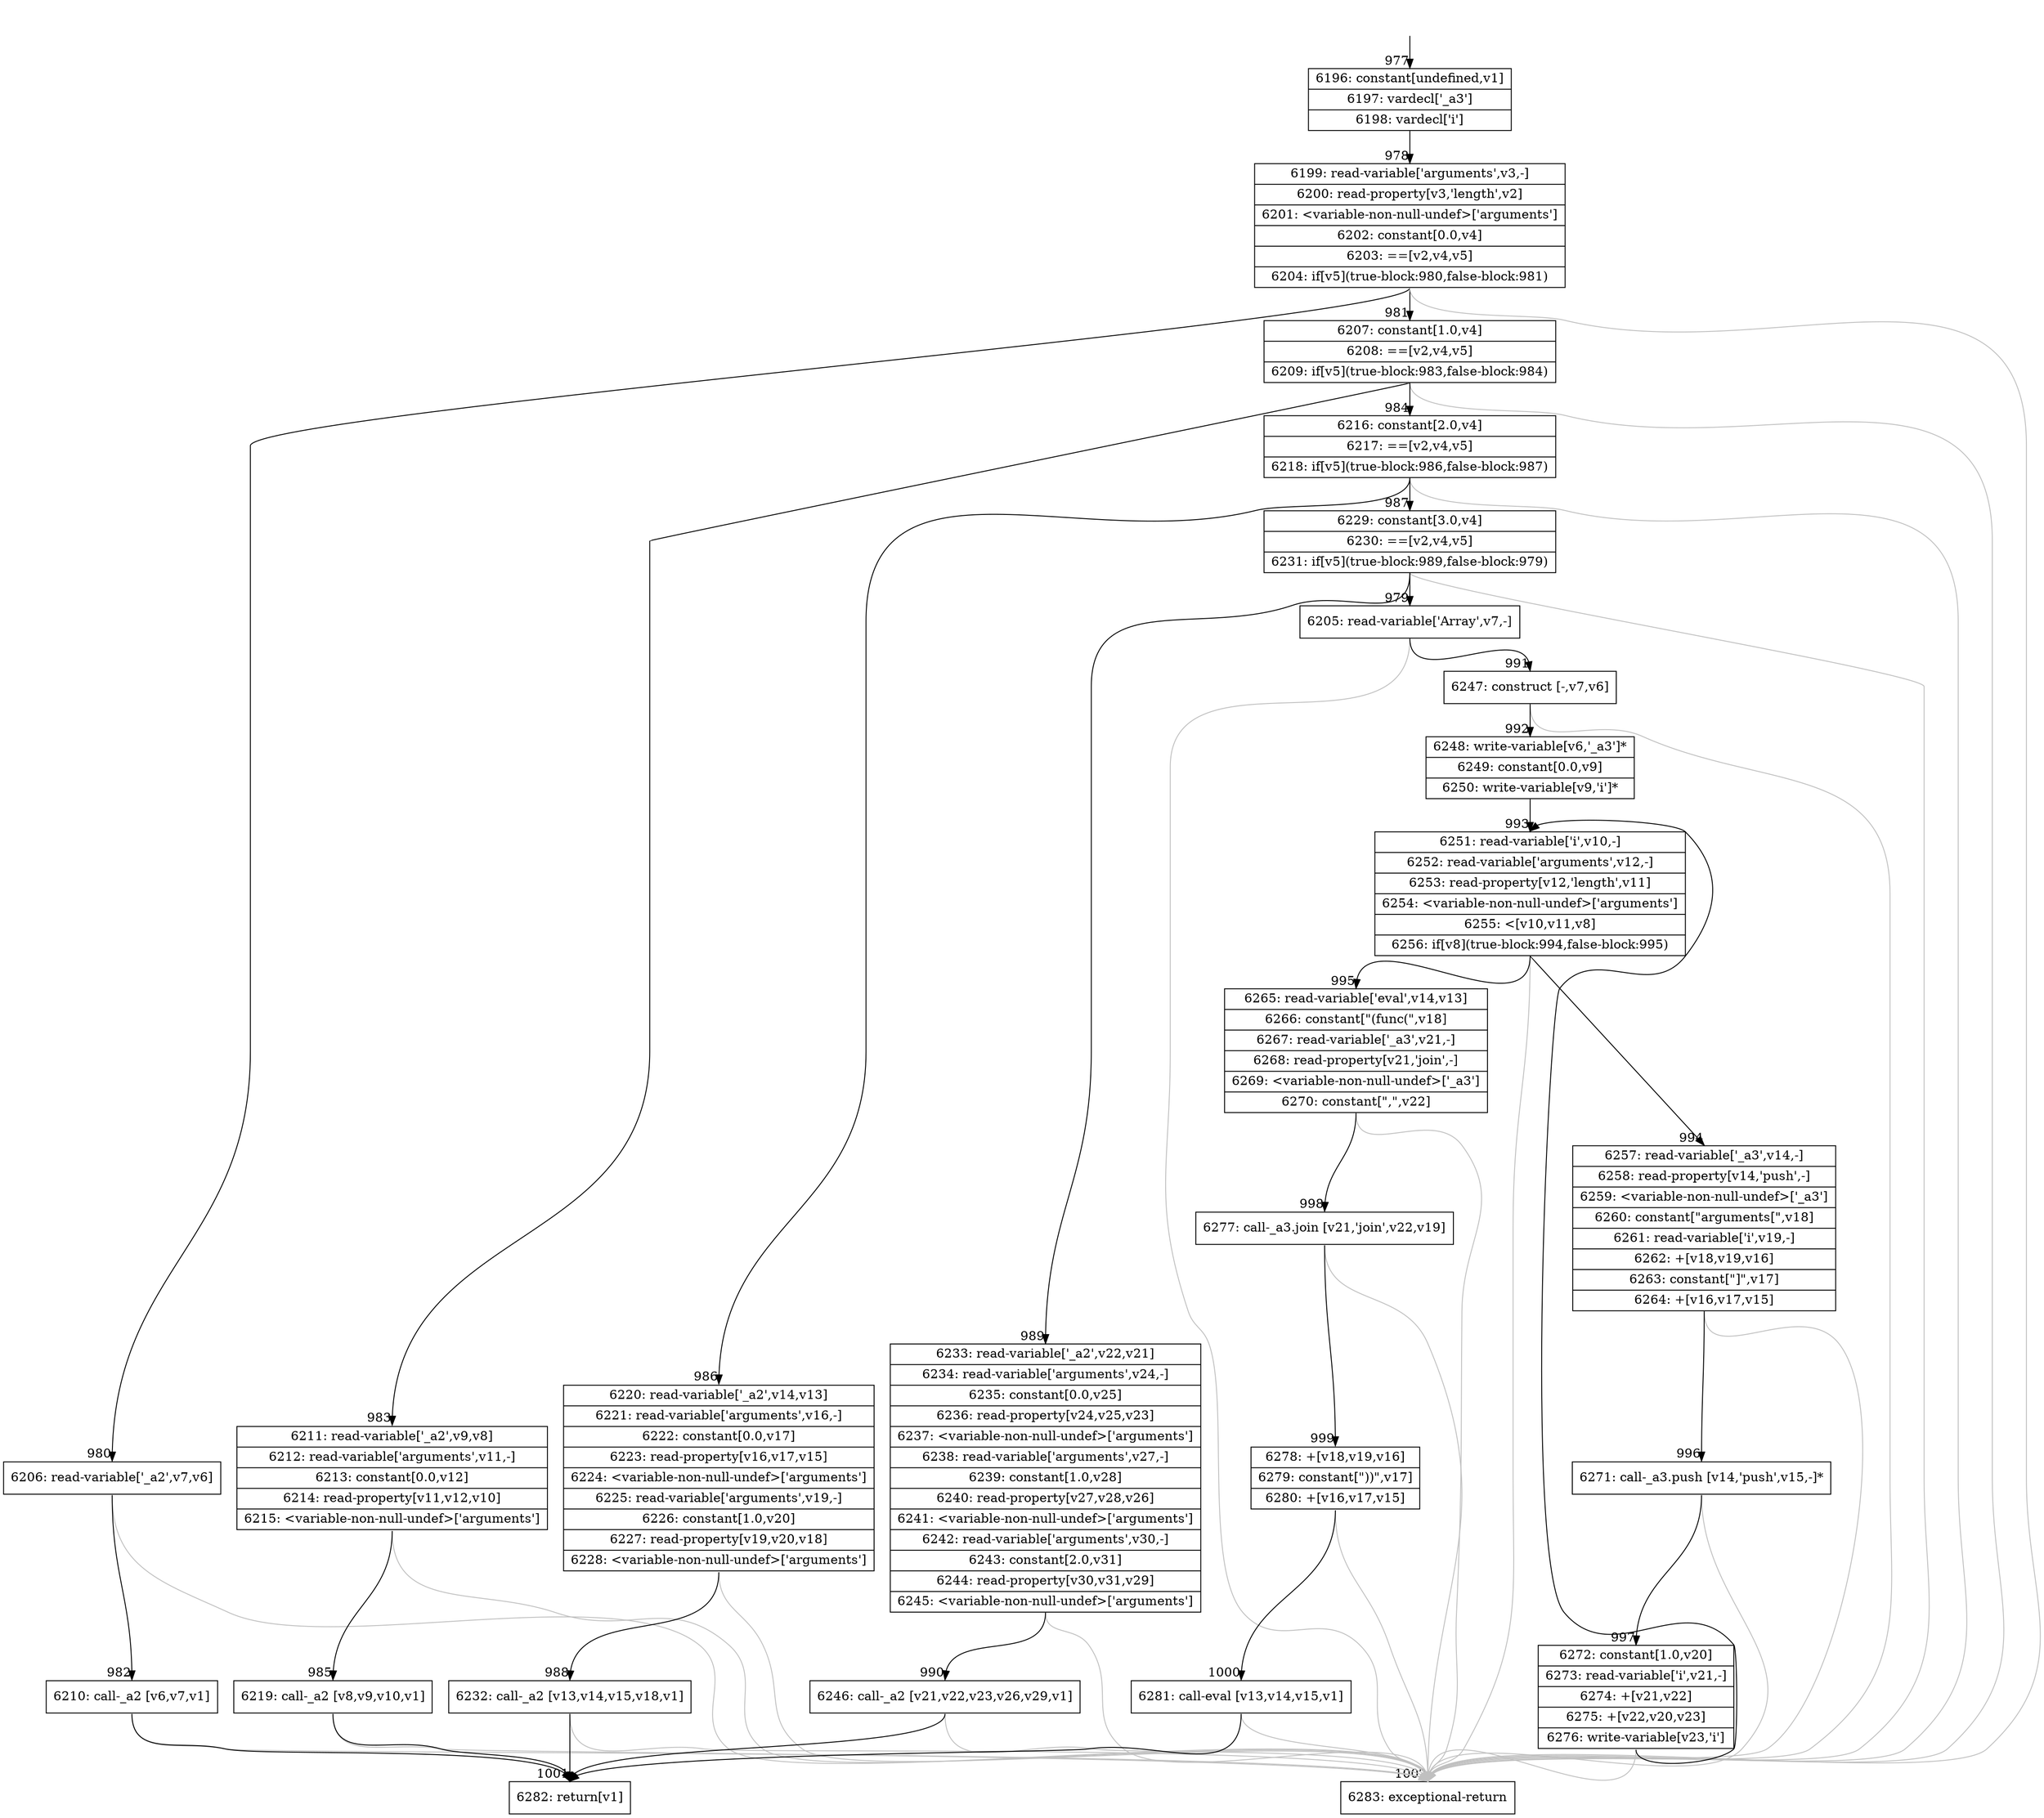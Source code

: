 digraph {
rankdir="TD"
BB_entry69[shape=none,label=""];
BB_entry69 -> BB977 [tailport=s, headport=n, headlabel="    977"]
BB977 [shape=record label="{6196: constant[undefined,v1]|6197: vardecl['_a3']|6198: vardecl['i']}" ] 
BB977 -> BB978 [tailport=s, headport=n, headlabel="      978"]
BB978 [shape=record label="{6199: read-variable['arguments',v3,-]|6200: read-property[v3,'length',v2]|6201: \<variable-non-null-undef\>['arguments']|6202: constant[0.0,v4]|6203: ==[v2,v4,v5]|6204: if[v5](true-block:980,false-block:981)}" ] 
BB978 -> BB980 [tailport=s, headport=n, headlabel="      980"]
BB978 -> BB981 [tailport=s, headport=n, headlabel="      981"]
BB978 -> BB1002 [tailport=s, headport=n, color=gray, headlabel="      1002"]
BB979 [shape=record label="{6205: read-variable['Array',v7,-]}" ] 
BB979 -> BB991 [tailport=s, headport=n, headlabel="      991"]
BB979 -> BB1002 [tailport=s, headport=n, color=gray]
BB980 [shape=record label="{6206: read-variable['_a2',v7,v6]}" ] 
BB980 -> BB982 [tailport=s, headport=n, headlabel="      982"]
BB980 -> BB1002 [tailport=s, headport=n, color=gray]
BB981 [shape=record label="{6207: constant[1.0,v4]|6208: ==[v2,v4,v5]|6209: if[v5](true-block:983,false-block:984)}" ] 
BB981 -> BB983 [tailport=s, headport=n, headlabel="      983"]
BB981 -> BB984 [tailport=s, headport=n, headlabel="      984"]
BB981 -> BB1002 [tailport=s, headport=n, color=gray]
BB982 [shape=record label="{6210: call-_a2 [v6,v7,v1]}" ] 
BB982 -> BB1001 [tailport=s, headport=n, headlabel="      1001"]
BB982 -> BB1002 [tailport=s, headport=n, color=gray]
BB983 [shape=record label="{6211: read-variable['_a2',v9,v8]|6212: read-variable['arguments',v11,-]|6213: constant[0.0,v12]|6214: read-property[v11,v12,v10]|6215: \<variable-non-null-undef\>['arguments']}" ] 
BB983 -> BB985 [tailport=s, headport=n, headlabel="      985"]
BB983 -> BB1002 [tailport=s, headport=n, color=gray]
BB984 [shape=record label="{6216: constant[2.0,v4]|6217: ==[v2,v4,v5]|6218: if[v5](true-block:986,false-block:987)}" ] 
BB984 -> BB986 [tailport=s, headport=n, headlabel="      986"]
BB984 -> BB987 [tailport=s, headport=n, headlabel="      987"]
BB984 -> BB1002 [tailport=s, headport=n, color=gray]
BB985 [shape=record label="{6219: call-_a2 [v8,v9,v10,v1]}" ] 
BB985 -> BB1001 [tailport=s, headport=n]
BB985 -> BB1002 [tailport=s, headport=n, color=gray]
BB986 [shape=record label="{6220: read-variable['_a2',v14,v13]|6221: read-variable['arguments',v16,-]|6222: constant[0.0,v17]|6223: read-property[v16,v17,v15]|6224: \<variable-non-null-undef\>['arguments']|6225: read-variable['arguments',v19,-]|6226: constant[1.0,v20]|6227: read-property[v19,v20,v18]|6228: \<variable-non-null-undef\>['arguments']}" ] 
BB986 -> BB988 [tailport=s, headport=n, headlabel="      988"]
BB986 -> BB1002 [tailport=s, headport=n, color=gray]
BB987 [shape=record label="{6229: constant[3.0,v4]|6230: ==[v2,v4,v5]|6231: if[v5](true-block:989,false-block:979)}" ] 
BB987 -> BB989 [tailport=s, headport=n, headlabel="      989"]
BB987 -> BB979 [tailport=s, headport=n, headlabel="      979"]
BB987 -> BB1002 [tailport=s, headport=n, color=gray]
BB988 [shape=record label="{6232: call-_a2 [v13,v14,v15,v18,v1]}" ] 
BB988 -> BB1001 [tailport=s, headport=n]
BB988 -> BB1002 [tailport=s, headport=n, color=gray]
BB989 [shape=record label="{6233: read-variable['_a2',v22,v21]|6234: read-variable['arguments',v24,-]|6235: constant[0.0,v25]|6236: read-property[v24,v25,v23]|6237: \<variable-non-null-undef\>['arguments']|6238: read-variable['arguments',v27,-]|6239: constant[1.0,v28]|6240: read-property[v27,v28,v26]|6241: \<variable-non-null-undef\>['arguments']|6242: read-variable['arguments',v30,-]|6243: constant[2.0,v31]|6244: read-property[v30,v31,v29]|6245: \<variable-non-null-undef\>['arguments']}" ] 
BB989 -> BB990 [tailport=s, headport=n, headlabel="      990"]
BB989 -> BB1002 [tailport=s, headport=n, color=gray]
BB990 [shape=record label="{6246: call-_a2 [v21,v22,v23,v26,v29,v1]}" ] 
BB990 -> BB1001 [tailport=s, headport=n]
BB990 -> BB1002 [tailport=s, headport=n, color=gray]
BB991 [shape=record label="{6247: construct [-,v7,v6]}" ] 
BB991 -> BB992 [tailport=s, headport=n, headlabel="      992"]
BB991 -> BB1002 [tailport=s, headport=n, color=gray]
BB992 [shape=record label="{6248: write-variable[v6,'_a3']*|6249: constant[0.0,v9]|6250: write-variable[v9,'i']*}" ] 
BB992 -> BB993 [tailport=s, headport=n, headlabel="      993"]
BB993 [shape=record label="{6251: read-variable['i',v10,-]|6252: read-variable['arguments',v12,-]|6253: read-property[v12,'length',v11]|6254: \<variable-non-null-undef\>['arguments']|6255: \<[v10,v11,v8]|6256: if[v8](true-block:994,false-block:995)}" ] 
BB993 -> BB994 [tailport=s, headport=n, headlabel="      994"]
BB993 -> BB995 [tailport=s, headport=n, headlabel="      995"]
BB993 -> BB1002 [tailport=s, headport=n, color=gray]
BB994 [shape=record label="{6257: read-variable['_a3',v14,-]|6258: read-property[v14,'push',-]|6259: \<variable-non-null-undef\>['_a3']|6260: constant[\"arguments[\",v18]|6261: read-variable['i',v19,-]|6262: +[v18,v19,v16]|6263: constant[\"]\",v17]|6264: +[v16,v17,v15]}" ] 
BB994 -> BB996 [tailport=s, headport=n, headlabel="      996"]
BB994 -> BB1002 [tailport=s, headport=n, color=gray]
BB995 [shape=record label="{6265: read-variable['eval',v14,v13]|6266: constant[\"(func(\",v18]|6267: read-variable['_a3',v21,-]|6268: read-property[v21,'join',-]|6269: \<variable-non-null-undef\>['_a3']|6270: constant[\",\",v22]}" ] 
BB995 -> BB998 [tailport=s, headport=n, headlabel="      998"]
BB995 -> BB1002 [tailport=s, headport=n, color=gray]
BB996 [shape=record label="{6271: call-_a3.push [v14,'push',v15,-]*}" ] 
BB996 -> BB997 [tailport=s, headport=n, headlabel="      997"]
BB996 -> BB1002 [tailport=s, headport=n, color=gray]
BB997 [shape=record label="{6272: constant[1.0,v20]|6273: read-variable['i',v21,-]|6274: +[v21,v22]|6275: +[v22,v20,v23]|6276: write-variable[v23,'i']}" ] 
BB997 -> BB993 [tailport=s, headport=n]
BB997 -> BB1002 [tailport=s, headport=n, color=gray]
BB998 [shape=record label="{6277: call-_a3.join [v21,'join',v22,v19]}" ] 
BB998 -> BB999 [tailport=s, headport=n, headlabel="      999"]
BB998 -> BB1002 [tailport=s, headport=n, color=gray]
BB999 [shape=record label="{6278: +[v18,v19,v16]|6279: constant[\"))\",v17]|6280: +[v16,v17,v15]}" ] 
BB999 -> BB1000 [tailport=s, headport=n, headlabel="      1000"]
BB999 -> BB1002 [tailport=s, headport=n, color=gray]
BB1000 [shape=record label="{6281: call-eval [v13,v14,v15,v1]}" ] 
BB1000 -> BB1001 [tailport=s, headport=n]
BB1000 -> BB1002 [tailport=s, headport=n, color=gray]
BB1001 [shape=record label="{6282: return[v1]}" ] 
BB1002 [shape=record label="{6283: exceptional-return}" ] 
//#$~ 444
}
